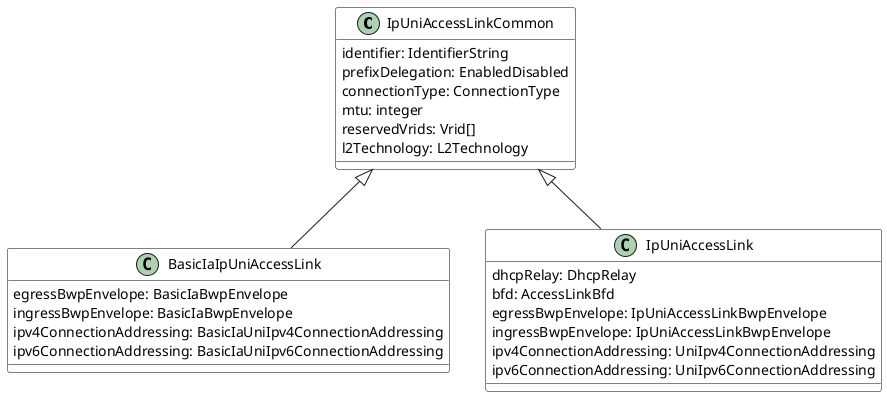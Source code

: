 @startuml

skinparam {
    ClassBackgroundColor White
    ClassBorderColor Black
}

class IpUniAccessLinkCommon {

    identifier: IdentifierString
    prefixDelegation: EnabledDisabled
    connectionType: ConnectionType
    mtu: integer
    reservedVrids: Vrid[]
    l2Technology: L2Technology
}


class BasicIaIpUniAccessLink {
  egressBwpEnvelope: BasicIaBwpEnvelope
  ingressBwpEnvelope: BasicIaBwpEnvelope
  ipv4ConnectionAddressing: BasicIaUniIpv4ConnectionAddressing
  ipv6ConnectionAddressing: BasicIaUniIpv6ConnectionAddressing
}
IpUniAccessLinkCommon <|-- BasicIaIpUniAccessLink


class IpUniAccessLink {
  dhcpRelay: DhcpRelay
  bfd: AccessLinkBfd
  egressBwpEnvelope: IpUniAccessLinkBwpEnvelope
  ingressBwpEnvelope: IpUniAccessLinkBwpEnvelope
  ipv4ConnectionAddressing: UniIpv4ConnectionAddressing
  ipv6ConnectionAddressing: UniIpv6ConnectionAddressing
}
IpUniAccessLinkCommon <|-- IpUniAccessLink


@enduml